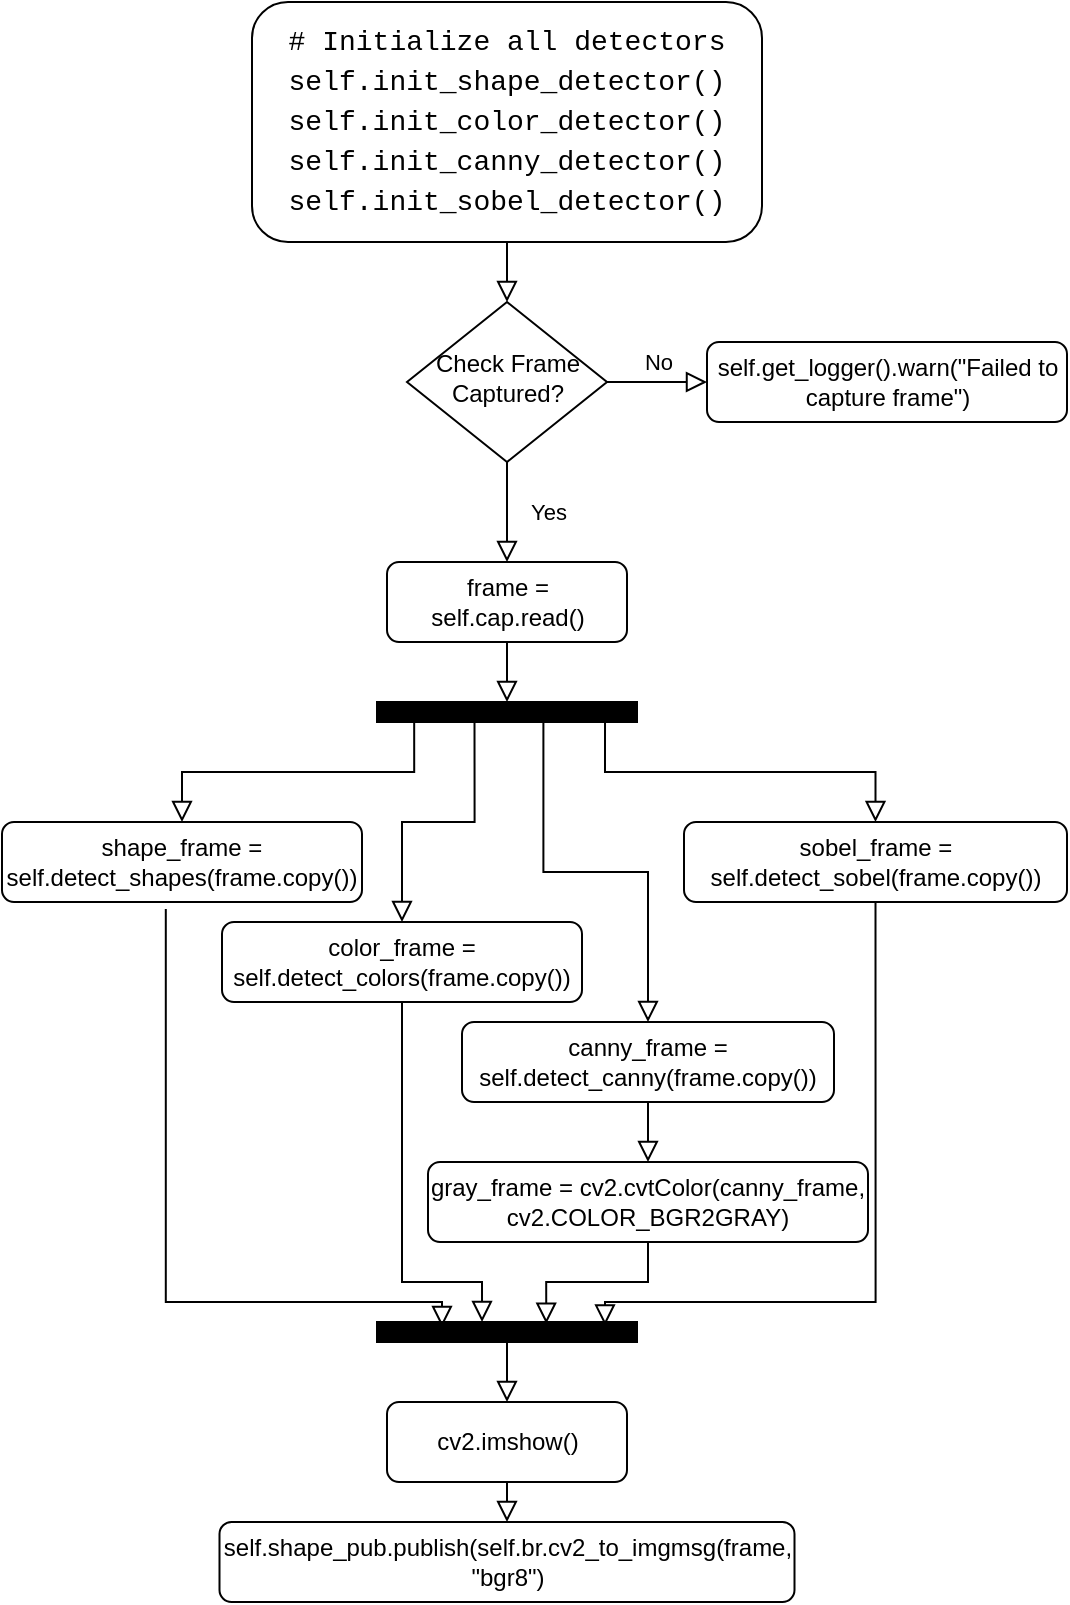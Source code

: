 <mxfile version="26.1.1">
  <diagram id="C5RBs43oDa-KdzZeNtuy" name="Page-1">
    <mxGraphModel dx="969" dy="517" grid="1" gridSize="10" guides="1" tooltips="1" connect="1" arrows="1" fold="1" page="1" pageScale="1" pageWidth="827" pageHeight="1169" math="0" shadow="0">
      <root>
        <mxCell id="WIyWlLk6GJQsqaUBKTNV-0" />
        <mxCell id="WIyWlLk6GJQsqaUBKTNV-1" parent="WIyWlLk6GJQsqaUBKTNV-0" />
        <mxCell id="WIyWlLk6GJQsqaUBKTNV-2" value="" style="rounded=0;html=1;jettySize=auto;orthogonalLoop=1;fontSize=11;endArrow=block;endFill=0;endSize=8;strokeWidth=1;shadow=0;labelBackgroundColor=none;edgeStyle=orthogonalEdgeStyle;" parent="WIyWlLk6GJQsqaUBKTNV-1" source="WIyWlLk6GJQsqaUBKTNV-3" target="WIyWlLk6GJQsqaUBKTNV-6" edge="1">
          <mxGeometry relative="1" as="geometry" />
        </mxCell>
        <mxCell id="WIyWlLk6GJQsqaUBKTNV-3" value="&lt;div style=&quot;line-height: 19px;&quot;&gt;&lt;font face=&quot;Consolas, Courier New, monospace&quot;&gt;&lt;span style=&quot;font-size: 14px; white-space: pre;&quot;&gt;# Initialize all detectors&lt;br&gt;self.init_shape_detector()&lt;br&gt;self.init_color_detector()&lt;br&gt;self.init_canny_detector()&lt;br&gt;self.init_sobel_detector()&lt;/span&gt;&lt;/font&gt;&lt;/div&gt;" style="rounded=1;whiteSpace=wrap;html=1;fontSize=12;glass=0;strokeWidth=1;shadow=0;" parent="WIyWlLk6GJQsqaUBKTNV-1" vertex="1">
          <mxGeometry x="155" y="20" width="255" height="120" as="geometry" />
        </mxCell>
        <mxCell id="WIyWlLk6GJQsqaUBKTNV-4" value="Yes" style="rounded=0;html=1;jettySize=auto;orthogonalLoop=1;fontSize=11;endArrow=block;endFill=0;endSize=8;strokeWidth=1;shadow=0;labelBackgroundColor=none;edgeStyle=orthogonalEdgeStyle;entryX=0.5;entryY=0;entryDx=0;entryDy=0;" parent="WIyWlLk6GJQsqaUBKTNV-1" source="WIyWlLk6GJQsqaUBKTNV-6" target="q9l71AFZMNqnJ_aVeA2Z-1" edge="1">
          <mxGeometry y="20" relative="1" as="geometry">
            <mxPoint as="offset" />
            <mxPoint x="282.5" y="290" as="targetPoint" />
          </mxGeometry>
        </mxCell>
        <mxCell id="WIyWlLk6GJQsqaUBKTNV-5" value="No" style="edgeStyle=orthogonalEdgeStyle;rounded=0;html=1;jettySize=auto;orthogonalLoop=1;fontSize=11;endArrow=block;endFill=0;endSize=8;strokeWidth=1;shadow=0;labelBackgroundColor=none;" parent="WIyWlLk6GJQsqaUBKTNV-1" source="WIyWlLk6GJQsqaUBKTNV-6" target="WIyWlLk6GJQsqaUBKTNV-7" edge="1">
          <mxGeometry y="10" relative="1" as="geometry">
            <mxPoint as="offset" />
          </mxGeometry>
        </mxCell>
        <mxCell id="WIyWlLk6GJQsqaUBKTNV-6" value="Check Frame Captured?" style="rhombus;whiteSpace=wrap;html=1;shadow=0;fontFamily=Helvetica;fontSize=12;align=center;strokeWidth=1;spacing=6;spacingTop=-4;" parent="WIyWlLk6GJQsqaUBKTNV-1" vertex="1">
          <mxGeometry x="232.5" y="170" width="100" height="80" as="geometry" />
        </mxCell>
        <mxCell id="WIyWlLk6GJQsqaUBKTNV-7" value="self.get_logger().warn(&quot;Failed to capture frame&quot;)" style="rounded=1;whiteSpace=wrap;html=1;fontSize=12;glass=0;strokeWidth=1;shadow=0;" parent="WIyWlLk6GJQsqaUBKTNV-1" vertex="1">
          <mxGeometry x="382.5" y="190" width="180" height="40" as="geometry" />
        </mxCell>
        <mxCell id="WIyWlLk6GJQsqaUBKTNV-11" value="&lt;div&gt;shape_frame = self.detect_shapes(frame.copy())&lt;/div&gt;" style="rounded=1;whiteSpace=wrap;html=1;fontSize=12;glass=0;strokeWidth=1;shadow=0;" parent="WIyWlLk6GJQsqaUBKTNV-1" vertex="1">
          <mxGeometry x="30" y="430" width="180" height="40" as="geometry" />
        </mxCell>
        <mxCell id="WIyWlLk6GJQsqaUBKTNV-12" value="canny_frame = self.detect_canny(frame.copy())" style="rounded=1;whiteSpace=wrap;html=1;fontSize=12;glass=0;strokeWidth=1;shadow=0;" parent="WIyWlLk6GJQsqaUBKTNV-1" vertex="1">
          <mxGeometry x="260" y="530" width="186" height="40" as="geometry" />
        </mxCell>
        <mxCell id="q9l71AFZMNqnJ_aVeA2Z-1" value="frame = self.cap.read()" style="rounded=1;whiteSpace=wrap;html=1;fontSize=12;glass=0;strokeWidth=1;shadow=0;" vertex="1" parent="WIyWlLk6GJQsqaUBKTNV-1">
          <mxGeometry x="222.5" y="300" width="120" height="40" as="geometry" />
        </mxCell>
        <mxCell id="q9l71AFZMNqnJ_aVeA2Z-5" value="" style="rounded=0;whiteSpace=wrap;html=1;fillStyle=solid;fillColor=#000000;" vertex="1" parent="WIyWlLk6GJQsqaUBKTNV-1">
          <mxGeometry x="217.5" y="370" width="130" height="10" as="geometry" />
        </mxCell>
        <mxCell id="q9l71AFZMNqnJ_aVeA2Z-6" value="" style="rounded=0;html=1;jettySize=auto;orthogonalLoop=1;fontSize=11;endArrow=block;endFill=0;endSize=8;strokeWidth=1;shadow=0;labelBackgroundColor=none;edgeStyle=orthogonalEdgeStyle;entryX=0.5;entryY=0;entryDx=0;entryDy=0;exitX=0.5;exitY=1;exitDx=0;exitDy=0;" edge="1" parent="WIyWlLk6GJQsqaUBKTNV-1" source="q9l71AFZMNqnJ_aVeA2Z-1" target="q9l71AFZMNqnJ_aVeA2Z-5">
          <mxGeometry y="20" relative="1" as="geometry">
            <mxPoint as="offset" />
            <mxPoint x="292.5" y="260" as="sourcePoint" />
            <mxPoint x="292.5" y="310" as="targetPoint" />
          </mxGeometry>
        </mxCell>
        <mxCell id="q9l71AFZMNqnJ_aVeA2Z-8" value="color_frame = self.detect_colors(frame.copy())" style="rounded=1;whiteSpace=wrap;html=1;fontSize=12;glass=0;strokeWidth=1;shadow=0;" vertex="1" parent="WIyWlLk6GJQsqaUBKTNV-1">
          <mxGeometry x="140" y="480" width="180" height="40" as="geometry" />
        </mxCell>
        <mxCell id="q9l71AFZMNqnJ_aVeA2Z-9" value="sobel_frame = self.detect_sobel(frame.copy())" style="rounded=1;whiteSpace=wrap;html=1;fontSize=12;glass=0;strokeWidth=1;shadow=0;" vertex="1" parent="WIyWlLk6GJQsqaUBKTNV-1">
          <mxGeometry x="371" y="430" width="191.5" height="40" as="geometry" />
        </mxCell>
        <mxCell id="q9l71AFZMNqnJ_aVeA2Z-10" value="" style="rounded=0;html=1;jettySize=auto;orthogonalLoop=1;fontSize=11;endArrow=block;endFill=0;endSize=8;strokeWidth=1;shadow=0;labelBackgroundColor=none;edgeStyle=orthogonalEdgeStyle;entryX=0.5;entryY=0;entryDx=0;entryDy=0;exitX=0.375;exitY=0.904;exitDx=0;exitDy=0;exitPerimeter=0;" edge="1" parent="WIyWlLk6GJQsqaUBKTNV-1" source="q9l71AFZMNqnJ_aVeA2Z-5" target="q9l71AFZMNqnJ_aVeA2Z-8">
          <mxGeometry y="20" relative="1" as="geometry">
            <mxPoint as="offset" />
            <mxPoint x="293" y="350" as="sourcePoint" />
            <mxPoint x="293" y="380" as="targetPoint" />
          </mxGeometry>
        </mxCell>
        <mxCell id="q9l71AFZMNqnJ_aVeA2Z-11" value="" style="rounded=0;html=1;jettySize=auto;orthogonalLoop=1;fontSize=11;endArrow=block;endFill=0;endSize=8;strokeWidth=1;shadow=0;labelBackgroundColor=none;edgeStyle=orthogonalEdgeStyle;exitX=0.64;exitY=0.904;exitDx=0;exitDy=0;exitPerimeter=0;" edge="1" parent="WIyWlLk6GJQsqaUBKTNV-1" source="q9l71AFZMNqnJ_aVeA2Z-5" target="WIyWlLk6GJQsqaUBKTNV-12">
          <mxGeometry y="20" relative="1" as="geometry">
            <mxPoint as="offset" />
            <mxPoint x="262" y="391" as="sourcePoint" />
            <mxPoint x="230" y="440" as="targetPoint" />
          </mxGeometry>
        </mxCell>
        <mxCell id="q9l71AFZMNqnJ_aVeA2Z-12" value="" style="rounded=0;html=1;jettySize=auto;orthogonalLoop=1;fontSize=11;endArrow=block;endFill=0;endSize=8;strokeWidth=1;shadow=0;labelBackgroundColor=none;edgeStyle=orthogonalEdgeStyle;exitX=0.877;exitY=0.952;exitDx=0;exitDy=0;exitPerimeter=0;" edge="1" parent="WIyWlLk6GJQsqaUBKTNV-1" source="q9l71AFZMNqnJ_aVeA2Z-5" target="q9l71AFZMNqnJ_aVeA2Z-9">
          <mxGeometry y="20" relative="1" as="geometry">
            <mxPoint as="offset" />
            <mxPoint x="293" y="390" as="sourcePoint" />
            <mxPoint x="358" y="440" as="targetPoint" />
          </mxGeometry>
        </mxCell>
        <mxCell id="q9l71AFZMNqnJ_aVeA2Z-13" value="" style="rounded=0;html=1;jettySize=auto;orthogonalLoop=1;fontSize=11;endArrow=block;endFill=0;endSize=8;strokeWidth=1;shadow=0;labelBackgroundColor=none;edgeStyle=orthogonalEdgeStyle;entryX=0.5;entryY=0;entryDx=0;entryDy=0;exitX=0.143;exitY=0.933;exitDx=0;exitDy=0;exitPerimeter=0;" edge="1" parent="WIyWlLk6GJQsqaUBKTNV-1" source="q9l71AFZMNqnJ_aVeA2Z-5" target="WIyWlLk6GJQsqaUBKTNV-11">
          <mxGeometry y="20" relative="1" as="geometry">
            <mxPoint as="offset" />
            <mxPoint x="262" y="391" as="sourcePoint" />
            <mxPoint x="230" y="440" as="targetPoint" />
          </mxGeometry>
        </mxCell>
        <mxCell id="q9l71AFZMNqnJ_aVeA2Z-15" value="gray_frame = cv2.cvtColor(canny_frame, cv2.COLOR_BGR2GRAY)" style="rounded=1;whiteSpace=wrap;html=1;fontSize=12;glass=0;strokeWidth=1;shadow=0;" vertex="1" parent="WIyWlLk6GJQsqaUBKTNV-1">
          <mxGeometry x="243" y="600" width="220" height="40" as="geometry" />
        </mxCell>
        <mxCell id="q9l71AFZMNqnJ_aVeA2Z-16" value="" style="rounded=0;html=1;jettySize=auto;orthogonalLoop=1;fontSize=11;endArrow=block;endFill=0;endSize=8;strokeWidth=1;shadow=0;labelBackgroundColor=none;edgeStyle=orthogonalEdgeStyle;exitX=0.5;exitY=1;exitDx=0;exitDy=0;" edge="1" parent="WIyWlLk6GJQsqaUBKTNV-1" source="WIyWlLk6GJQsqaUBKTNV-12" target="q9l71AFZMNqnJ_aVeA2Z-15">
          <mxGeometry y="20" relative="1" as="geometry">
            <mxPoint as="offset" />
            <mxPoint x="311" y="389" as="sourcePoint" />
            <mxPoint x="363" y="540" as="targetPoint" />
          </mxGeometry>
        </mxCell>
        <mxCell id="q9l71AFZMNqnJ_aVeA2Z-17" value="" style="rounded=0;whiteSpace=wrap;html=1;fillStyle=solid;fillColor=#000000;" vertex="1" parent="WIyWlLk6GJQsqaUBKTNV-1">
          <mxGeometry x="217.5" y="680" width="130" height="10" as="geometry" />
        </mxCell>
        <mxCell id="q9l71AFZMNqnJ_aVeA2Z-18" value="" style="rounded=0;html=1;jettySize=auto;orthogonalLoop=1;fontSize=11;endArrow=block;endFill=0;endSize=8;strokeWidth=1;shadow=0;labelBackgroundColor=none;edgeStyle=orthogonalEdgeStyle;exitX=0.5;exitY=1;exitDx=0;exitDy=0;entryX=0.651;entryY=0.087;entryDx=0;entryDy=0;entryPerimeter=0;" edge="1" parent="WIyWlLk6GJQsqaUBKTNV-1" source="q9l71AFZMNqnJ_aVeA2Z-15" target="q9l71AFZMNqnJ_aVeA2Z-17">
          <mxGeometry y="20" relative="1" as="geometry">
            <mxPoint as="offset" />
            <mxPoint x="363" y="580" as="sourcePoint" />
            <mxPoint x="363" y="610" as="targetPoint" />
          </mxGeometry>
        </mxCell>
        <mxCell id="q9l71AFZMNqnJ_aVeA2Z-19" value="" style="rounded=0;html=1;jettySize=auto;orthogonalLoop=1;fontSize=11;endArrow=block;endFill=0;endSize=8;strokeWidth=1;shadow=0;labelBackgroundColor=none;edgeStyle=orthogonalEdgeStyle;exitX=0.5;exitY=1;exitDx=0;exitDy=0;entryX=0.877;entryY=0.178;entryDx=0;entryDy=0;entryPerimeter=0;" edge="1" parent="WIyWlLk6GJQsqaUBKTNV-1" source="q9l71AFZMNqnJ_aVeA2Z-9" target="q9l71AFZMNqnJ_aVeA2Z-17">
          <mxGeometry y="20" relative="1" as="geometry">
            <mxPoint as="offset" />
            <mxPoint x="363" y="650" as="sourcePoint" />
            <mxPoint x="313" y="689" as="targetPoint" />
            <Array as="points">
              <mxPoint x="467" y="670" />
              <mxPoint x="332" y="670" />
            </Array>
          </mxGeometry>
        </mxCell>
        <mxCell id="q9l71AFZMNqnJ_aVeA2Z-20" value="" style="rounded=0;html=1;jettySize=auto;orthogonalLoop=1;fontSize=11;endArrow=block;endFill=0;endSize=8;strokeWidth=1;shadow=0;labelBackgroundColor=none;edgeStyle=orthogonalEdgeStyle;exitX=0.5;exitY=1;exitDx=0;exitDy=0;entryX=0.404;entryY=0;entryDx=0;entryDy=0;entryPerimeter=0;" edge="1" parent="WIyWlLk6GJQsqaUBKTNV-1" source="q9l71AFZMNqnJ_aVeA2Z-8" target="q9l71AFZMNqnJ_aVeA2Z-17">
          <mxGeometry y="20" relative="1" as="geometry">
            <mxPoint as="offset" />
            <mxPoint x="363" y="650" as="sourcePoint" />
            <mxPoint x="313" y="689" as="targetPoint" />
            <Array as="points">
              <mxPoint x="230" y="660" />
              <mxPoint x="270" y="660" />
            </Array>
          </mxGeometry>
        </mxCell>
        <mxCell id="q9l71AFZMNqnJ_aVeA2Z-21" value="" style="rounded=0;html=1;jettySize=auto;orthogonalLoop=1;fontSize=11;endArrow=block;endFill=0;endSize=8;strokeWidth=1;shadow=0;labelBackgroundColor=none;edgeStyle=orthogonalEdgeStyle;exitX=0.455;exitY=1.089;exitDx=0;exitDy=0;entryX=0.248;entryY=0.254;entryDx=0;entryDy=0;entryPerimeter=0;exitPerimeter=0;" edge="1" parent="WIyWlLk6GJQsqaUBKTNV-1" source="WIyWlLk6GJQsqaUBKTNV-11" target="q9l71AFZMNqnJ_aVeA2Z-17">
          <mxGeometry y="20" relative="1" as="geometry">
            <mxPoint as="offset" />
            <mxPoint x="240" y="530" as="sourcePoint" />
            <mxPoint x="280" y="690" as="targetPoint" />
            <Array as="points">
              <mxPoint x="112" y="670" />
              <mxPoint x="250" y="670" />
              <mxPoint x="250" y="682" />
            </Array>
          </mxGeometry>
        </mxCell>
        <mxCell id="q9l71AFZMNqnJ_aVeA2Z-22" value="cv2.imshow()" style="rounded=1;whiteSpace=wrap;html=1;fontSize=12;glass=0;strokeWidth=1;shadow=0;" vertex="1" parent="WIyWlLk6GJQsqaUBKTNV-1">
          <mxGeometry x="222.5" y="720" width="120" height="40" as="geometry" />
        </mxCell>
        <mxCell id="q9l71AFZMNqnJ_aVeA2Z-23" value="" style="rounded=0;html=1;jettySize=auto;orthogonalLoop=1;fontSize=11;endArrow=block;endFill=0;endSize=8;strokeWidth=1;shadow=0;labelBackgroundColor=none;edgeStyle=orthogonalEdgeStyle;exitX=0.5;exitY=1;exitDx=0;exitDy=0;" edge="1" parent="WIyWlLk6GJQsqaUBKTNV-1" source="q9l71AFZMNqnJ_aVeA2Z-17" target="q9l71AFZMNqnJ_aVeA2Z-22">
          <mxGeometry y="20" relative="1" as="geometry">
            <mxPoint as="offset" />
            <mxPoint x="363" y="650" as="sourcePoint" />
            <mxPoint x="312" y="691" as="targetPoint" />
          </mxGeometry>
        </mxCell>
        <mxCell id="q9l71AFZMNqnJ_aVeA2Z-24" value="self.shape_pub.publish(self.br.cv2_to_imgmsg(frame, &quot;bgr8&quot;)" style="rounded=1;whiteSpace=wrap;html=1;fontSize=12;glass=0;strokeWidth=1;shadow=0;" vertex="1" parent="WIyWlLk6GJQsqaUBKTNV-1">
          <mxGeometry x="138.75" y="780" width="287.5" height="40" as="geometry" />
        </mxCell>
        <mxCell id="q9l71AFZMNqnJ_aVeA2Z-25" value="" style="rounded=0;html=1;jettySize=auto;orthogonalLoop=1;fontSize=11;endArrow=block;endFill=0;endSize=8;strokeWidth=1;shadow=0;labelBackgroundColor=none;edgeStyle=orthogonalEdgeStyle;exitX=0.5;exitY=1;exitDx=0;exitDy=0;entryX=0.5;entryY=0;entryDx=0;entryDy=0;" edge="1" parent="WIyWlLk6GJQsqaUBKTNV-1" source="q9l71AFZMNqnJ_aVeA2Z-22" target="q9l71AFZMNqnJ_aVeA2Z-24">
          <mxGeometry y="20" relative="1" as="geometry">
            <mxPoint as="offset" />
            <mxPoint x="293" y="700" as="sourcePoint" />
            <mxPoint x="292" y="730" as="targetPoint" />
          </mxGeometry>
        </mxCell>
      </root>
    </mxGraphModel>
  </diagram>
</mxfile>
